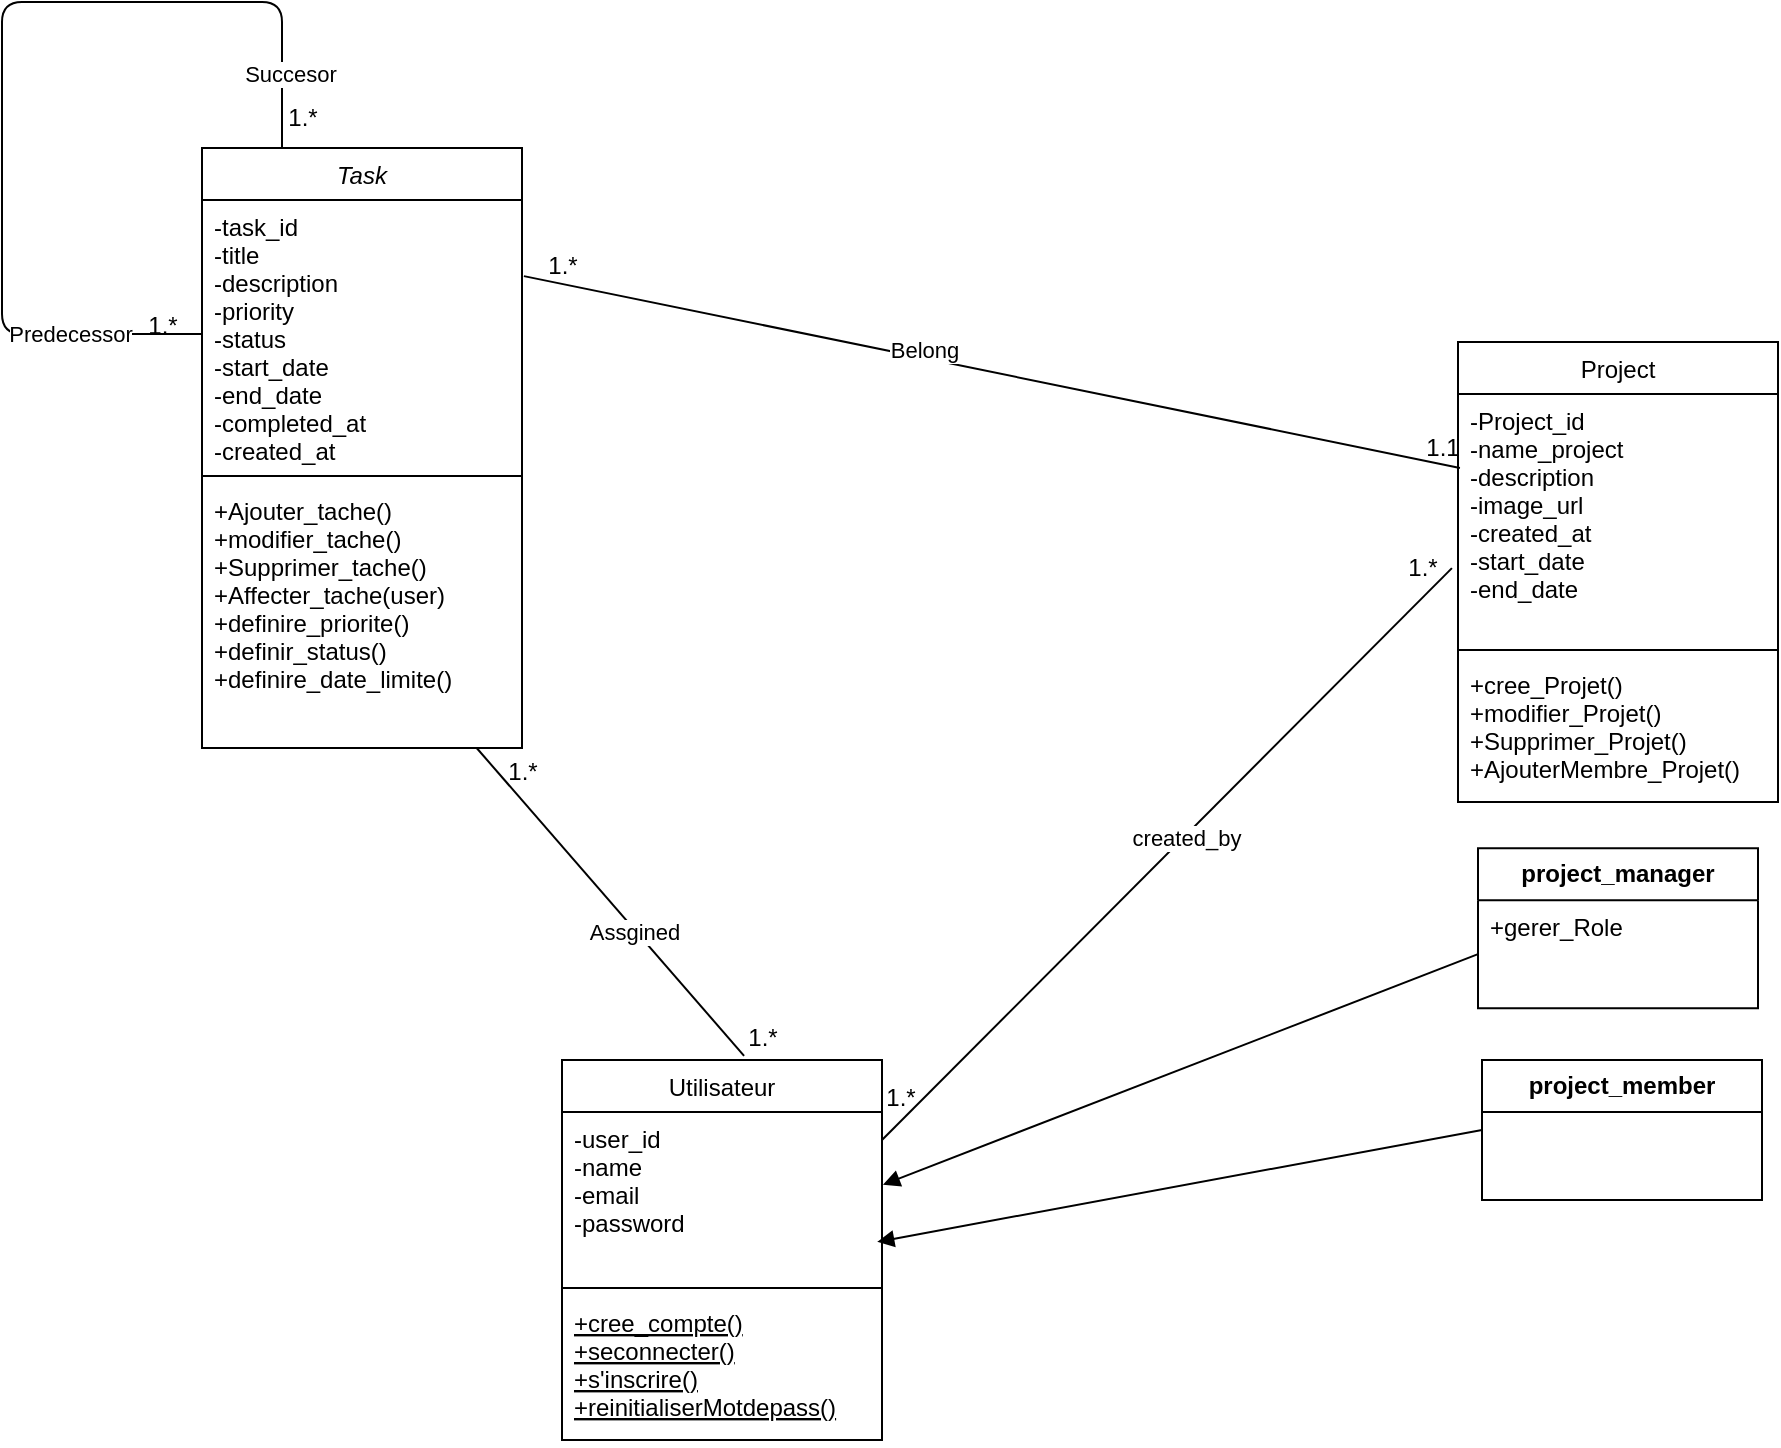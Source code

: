 <mxfile>
    <diagram id="C5RBs43oDa-KdzZeNtuy" name="Page-1">
        <mxGraphModel dx="2116" dy="1888" grid="1" gridSize="10" guides="1" tooltips="1" connect="1" arrows="1" fold="1" page="1" pageScale="1" pageWidth="827" pageHeight="1169" background="none" math="0" shadow="0">
            <root>
                <mxCell id="WIyWlLk6GJQsqaUBKTNV-0"/>
                <mxCell id="WIyWlLk6GJQsqaUBKTNV-1" parent="WIyWlLk6GJQsqaUBKTNV-0"/>
                <mxCell id="zkfFHV4jXpPFQw0GAbJ--0" value="Task" style="swimlane;fontStyle=2;align=center;verticalAlign=top;childLayout=stackLayout;horizontal=1;startSize=26;horizontalStack=0;resizeParent=1;resizeLast=0;collapsible=1;marginBottom=0;rounded=0;shadow=0;strokeWidth=1;" parent="WIyWlLk6GJQsqaUBKTNV-1" vertex="1">
                    <mxGeometry x="-120" y="-87" width="160" height="300" as="geometry">
                        <mxRectangle x="230" y="140" width="160" height="26" as="alternateBounds"/>
                    </mxGeometry>
                </mxCell>
                <mxCell id="zkfFHV4jXpPFQw0GAbJ--2" value="-task_id&#10;-title&#10;-description&#10;-priority&#10;-status&#10;-start_date&#10;-end_date&#10;-completed_at&#10;-created_at" style="text;align=left;verticalAlign=top;spacingLeft=4;spacingRight=4;overflow=hidden;rotatable=0;points=[[0,0.5],[1,0.5]];portConstraint=eastwest;rounded=0;shadow=0;html=0;" parent="zkfFHV4jXpPFQw0GAbJ--0" vertex="1">
                    <mxGeometry y="26" width="160" height="134" as="geometry"/>
                </mxCell>
                <mxCell id="zkfFHV4jXpPFQw0GAbJ--4" value="" style="line;html=1;strokeWidth=1;align=left;verticalAlign=middle;spacingTop=-1;spacingLeft=3;spacingRight=3;rotatable=0;labelPosition=right;points=[];portConstraint=eastwest;" parent="zkfFHV4jXpPFQw0GAbJ--0" vertex="1">
                    <mxGeometry y="160" width="160" height="8" as="geometry"/>
                </mxCell>
                <mxCell id="zkfFHV4jXpPFQw0GAbJ--5" value="+Ajouter_tache()&#10;+modifier_tache()&#10;+Supprimer_tache()&#10;+Affecter_tache(user)&#10;+definire_priorite()&#10;+definir_status()&#10;+definire_date_limite()" style="text;align=left;verticalAlign=top;spacingLeft=4;spacingRight=4;overflow=hidden;rotatable=0;points=[[0,0.5],[1,0.5]];portConstraint=eastwest;" parent="zkfFHV4jXpPFQw0GAbJ--0" vertex="1">
                    <mxGeometry y="168" width="160" height="132" as="geometry"/>
                </mxCell>
                <mxCell id="2" style="edgeStyle=none;html=1;exitX=0;exitY=0.5;exitDx=0;exitDy=0;entryX=0.25;entryY=0;entryDx=0;entryDy=0;endArrow=none;endFill=0;" edge="1" parent="zkfFHV4jXpPFQw0GAbJ--0" source="zkfFHV4jXpPFQw0GAbJ--2" target="zkfFHV4jXpPFQw0GAbJ--0">
                    <mxGeometry relative="1" as="geometry">
                        <mxPoint x="60" y="-53" as="targetPoint"/>
                        <Array as="points">
                            <mxPoint x="-100" y="93"/>
                            <mxPoint x="-100" y="-73"/>
                            <mxPoint x="40" y="-73"/>
                        </Array>
                    </mxGeometry>
                </mxCell>
                <mxCell id="zkfFHV4jXpPFQw0GAbJ--6" value="Utilisateur" style="swimlane;fontStyle=0;align=center;verticalAlign=top;childLayout=stackLayout;horizontal=1;startSize=26;horizontalStack=0;resizeParent=1;resizeLast=0;collapsible=1;marginBottom=0;rounded=0;shadow=0;strokeWidth=1;" parent="WIyWlLk6GJQsqaUBKTNV-1" vertex="1">
                    <mxGeometry x="60" y="369" width="160" height="190" as="geometry">
                        <mxRectangle x="130" y="380" width="160" height="26" as="alternateBounds"/>
                    </mxGeometry>
                </mxCell>
                <mxCell id="zkfFHV4jXpPFQw0GAbJ--7" value="-user_id&#10;-name&#10;-email&#10;-password" style="text;align=left;verticalAlign=top;spacingLeft=4;spacingRight=4;overflow=hidden;rotatable=0;points=[[0,0.5],[1,0.5]];portConstraint=eastwest;" parent="zkfFHV4jXpPFQw0GAbJ--6" vertex="1">
                    <mxGeometry y="26" width="160" height="84" as="geometry"/>
                </mxCell>
                <mxCell id="zkfFHV4jXpPFQw0GAbJ--9" value="" style="line;html=1;strokeWidth=1;align=left;verticalAlign=middle;spacingTop=-1;spacingLeft=3;spacingRight=3;rotatable=0;labelPosition=right;points=[];portConstraint=eastwest;" parent="zkfFHV4jXpPFQw0GAbJ--6" vertex="1">
                    <mxGeometry y="110" width="160" height="8" as="geometry"/>
                </mxCell>
                <mxCell id="zkfFHV4jXpPFQw0GAbJ--10" value="+cree_compte()&#10;+seconnecter()&#10;+s'inscrire()&#10;+reinitialiserMotdepass()&#10;" style="text;align=left;verticalAlign=top;spacingLeft=4;spacingRight=4;overflow=hidden;rotatable=0;points=[[0,0.5],[1,0.5]];portConstraint=eastwest;fontStyle=4" parent="zkfFHV4jXpPFQw0GAbJ--6" vertex="1">
                    <mxGeometry y="118" width="160" height="72" as="geometry"/>
                </mxCell>
                <mxCell id="zkfFHV4jXpPFQw0GAbJ--17" value="Project" style="swimlane;fontStyle=0;align=center;verticalAlign=top;childLayout=stackLayout;horizontal=1;startSize=26;horizontalStack=0;resizeParent=1;resizeLast=0;collapsible=1;marginBottom=0;rounded=0;shadow=0;strokeWidth=1;" parent="WIyWlLk6GJQsqaUBKTNV-1" vertex="1">
                    <mxGeometry x="508" y="10" width="160" height="230" as="geometry">
                        <mxRectangle x="550" y="140" width="160" height="26" as="alternateBounds"/>
                    </mxGeometry>
                </mxCell>
                <mxCell id="zkfFHV4jXpPFQw0GAbJ--18" value="-Project_id&#10;-name_project&#10;-description&#10;-image_url&#10;-created_at&#10;-start_date&#10;-end_date" style="text;align=left;verticalAlign=top;spacingLeft=4;spacingRight=4;overflow=hidden;rotatable=0;points=[[0,0.5],[1,0.5]];portConstraint=eastwest;" parent="zkfFHV4jXpPFQw0GAbJ--17" vertex="1">
                    <mxGeometry y="26" width="160" height="124" as="geometry"/>
                </mxCell>
                <mxCell id="zkfFHV4jXpPFQw0GAbJ--23" value="" style="line;html=1;strokeWidth=1;align=left;verticalAlign=middle;spacingTop=-1;spacingLeft=3;spacingRight=3;rotatable=0;labelPosition=right;points=[];portConstraint=eastwest;" parent="zkfFHV4jXpPFQw0GAbJ--17" vertex="1">
                    <mxGeometry y="150" width="160" height="8" as="geometry"/>
                </mxCell>
                <mxCell id="zkfFHV4jXpPFQw0GAbJ--24" value="+cree_Projet()&#10;+modifier_Projet()&#10;+Supprimer_Projet()&#10;+AjouterMembre_Projet()&#10;" style="text;align=left;verticalAlign=top;spacingLeft=4;spacingRight=4;overflow=hidden;rotatable=0;points=[[0,0.5],[1,0.5]];portConstraint=eastwest;" parent="zkfFHV4jXpPFQw0GAbJ--17" vertex="1">
                    <mxGeometry y="158" width="160" height="72" as="geometry"/>
                </mxCell>
                <mxCell id="7KVWSjKmgNf0fG1om803-24" value="&lt;b&gt;project_manager&lt;/b&gt;" style="swimlane;fontStyle=0;childLayout=stackLayout;horizontal=1;startSize=26;fillColor=none;horizontalStack=0;resizeParent=1;resizeParentMax=0;resizeLast=0;collapsible=1;marginBottom=0;whiteSpace=wrap;html=1;" parent="WIyWlLk6GJQsqaUBKTNV-1" vertex="1">
                    <mxGeometry x="518" y="263.09" width="140" height="80" as="geometry"/>
                </mxCell>
                <mxCell id="7KVWSjKmgNf0fG1om803-26" value="+gerer_Role" style="text;strokeColor=none;fillColor=none;align=left;verticalAlign=top;spacingLeft=4;spacingRight=4;overflow=hidden;rotatable=0;points=[[0,0.5],[1,0.5]];portConstraint=eastwest;whiteSpace=wrap;html=1;" parent="7KVWSjKmgNf0fG1om803-24" vertex="1">
                    <mxGeometry y="26" width="140" height="54" as="geometry"/>
                </mxCell>
                <mxCell id="7KVWSjKmgNf0fG1om803-28" value="&lt;b&gt;project_member&lt;br&gt;&lt;/b&gt;" style="swimlane;fontStyle=0;childLayout=stackLayout;horizontal=1;startSize=26;fillColor=none;horizontalStack=0;resizeParent=1;resizeParentMax=0;resizeLast=0;collapsible=1;marginBottom=0;whiteSpace=wrap;html=1;" parent="WIyWlLk6GJQsqaUBKTNV-1" vertex="1">
                    <mxGeometry x="520" y="369.0" width="140" height="70" as="geometry"/>
                </mxCell>
                <mxCell id="7KVWSjKmgNf0fG1om803-33" value="" style="html=1;verticalAlign=bottom;endArrow=block;curved=0;rounded=0;exitX=0;exitY=0.5;exitDx=0;exitDy=0;entryX=1.003;entryY=0.433;entryDx=0;entryDy=0;entryPerimeter=0;" parent="WIyWlLk6GJQsqaUBKTNV-1" source="7KVWSjKmgNf0fG1om803-26" target="zkfFHV4jXpPFQw0GAbJ--7" edge="1">
                    <mxGeometry width="80" relative="1" as="geometry">
                        <mxPoint x="380" y="270" as="sourcePoint"/>
                        <mxPoint x="300" y="380" as="targetPoint"/>
                    </mxGeometry>
                </mxCell>
                <mxCell id="7KVWSjKmgNf0fG1om803-34" value="" style="html=1;verticalAlign=bottom;endArrow=block;curved=0;rounded=0;entryX=0.985;entryY=0.773;entryDx=0;entryDy=0;entryPerimeter=0;exitX=0;exitY=0.5;exitDx=0;exitDy=0;" parent="WIyWlLk6GJQsqaUBKTNV-1" source="7KVWSjKmgNf0fG1om803-28" target="zkfFHV4jXpPFQw0GAbJ--7" edge="1">
                    <mxGeometry width="80" relative="1" as="geometry">
                        <mxPoint x="460" y="500" as="sourcePoint"/>
                        <mxPoint x="460" y="270" as="targetPoint"/>
                    </mxGeometry>
                </mxCell>
                <mxCell id="7KVWSjKmgNf0fG1om803-38" value="" style="endArrow=none;html=1;rounded=0;entryX=-0.019;entryY=0.702;entryDx=0;entryDy=0;entryPerimeter=0;exitX=1;exitY=0.167;exitDx=0;exitDy=0;exitPerimeter=0;" parent="WIyWlLk6GJQsqaUBKTNV-1" source="zkfFHV4jXpPFQw0GAbJ--7" target="zkfFHV4jXpPFQw0GAbJ--18" edge="1">
                    <mxGeometry width="50" height="50" relative="1" as="geometry">
                        <mxPoint x="400" y="310" as="sourcePoint"/>
                        <mxPoint x="450" y="260" as="targetPoint"/>
                    </mxGeometry>
                </mxCell>
                <mxCell id="7KVWSjKmgNf0fG1om803-46" value="created_by" style="edgeLabel;html=1;align=center;verticalAlign=middle;resizable=0;points=[];" parent="7KVWSjKmgNf0fG1om803-38" vertex="1" connectable="0">
                    <mxGeometry x="0.059" y="-1" relative="1" as="geometry">
                        <mxPoint as="offset"/>
                    </mxGeometry>
                </mxCell>
                <mxCell id="7KVWSjKmgNf0fG1om803-40" value="1.*" style="text;html=1;align=center;verticalAlign=middle;resizable=0;points=[];autosize=1;strokeColor=none;fillColor=none;" parent="WIyWlLk6GJQsqaUBKTNV-1" vertex="1">
                    <mxGeometry x="470" y="108" width="40" height="30" as="geometry"/>
                </mxCell>
                <mxCell id="7KVWSjKmgNf0fG1om803-42" value="" style="endArrow=none;html=1;rounded=0;entryX=0.006;entryY=0.298;entryDx=0;entryDy=0;entryPerimeter=0;exitX=1.006;exitY=0.284;exitDx=0;exitDy=0;exitPerimeter=0;" parent="WIyWlLk6GJQsqaUBKTNV-1" source="zkfFHV4jXpPFQw0GAbJ--2" target="zkfFHV4jXpPFQw0GAbJ--18" edge="1">
                    <mxGeometry width="50" height="50" relative="1" as="geometry">
                        <mxPoint x="360" y="120" as="sourcePoint"/>
                        <mxPoint x="410" y="70" as="targetPoint"/>
                    </mxGeometry>
                </mxCell>
                <mxCell id="7KVWSjKmgNf0fG1om803-45" value="Belong" style="edgeLabel;html=1;align=center;verticalAlign=middle;resizable=0;points=[];" parent="7KVWSjKmgNf0fG1om803-42" vertex="1" connectable="0">
                    <mxGeometry x="-0.151" y="4" relative="1" as="geometry">
                        <mxPoint as="offset"/>
                    </mxGeometry>
                </mxCell>
                <mxCell id="7KVWSjKmgNf0fG1om803-43" value="1.*" style="text;html=1;align=center;verticalAlign=middle;resizable=0;points=[];autosize=1;strokeColor=none;fillColor=none;" parent="WIyWlLk6GJQsqaUBKTNV-1" vertex="1">
                    <mxGeometry x="40" y="-43" width="40" height="30" as="geometry"/>
                </mxCell>
                <mxCell id="7KVWSjKmgNf0fG1om803-44" value="1.1" style="text;html=1;align=center;verticalAlign=middle;resizable=0;points=[];autosize=1;strokeColor=none;fillColor=none;" parent="WIyWlLk6GJQsqaUBKTNV-1" vertex="1">
                    <mxGeometry x="480" y="48" width="40" height="30" as="geometry"/>
                </mxCell>
                <mxCell id="7KVWSjKmgNf0fG1om803-47" value="" style="endArrow=none;html=1;rounded=0;exitX=0.569;exitY=-0.011;exitDx=0;exitDy=0;exitPerimeter=0;" parent="WIyWlLk6GJQsqaUBKTNV-1" source="zkfFHV4jXpPFQw0GAbJ--6" target="zkfFHV4jXpPFQw0GAbJ--5" edge="1">
                    <mxGeometry width="50" height="50" relative="1" as="geometry">
                        <mxPoint x="205" y="350" as="sourcePoint"/>
                        <mxPoint x="255" y="300" as="targetPoint"/>
                    </mxGeometry>
                </mxCell>
                <mxCell id="7KVWSjKmgNf0fG1om803-48" value="Assgined" style="edgeLabel;html=1;align=center;verticalAlign=middle;resizable=0;points=[];" parent="7KVWSjKmgNf0fG1om803-47" vertex="1" connectable="0">
                    <mxGeometry x="-0.185" y="1" relative="1" as="geometry">
                        <mxPoint as="offset"/>
                    </mxGeometry>
                </mxCell>
                <mxCell id="7KVWSjKmgNf0fG1om803-49" value="1.*" style="text;html=1;align=center;verticalAlign=middle;resizable=0;points=[];autosize=1;strokeColor=none;fillColor=none;" parent="WIyWlLk6GJQsqaUBKTNV-1" vertex="1">
                    <mxGeometry x="140" y="343.09" width="40" height="30" as="geometry"/>
                </mxCell>
                <mxCell id="7KVWSjKmgNf0fG1om803-52" value="1.*" style="text;html=1;align=center;verticalAlign=middle;resizable=0;points=[];autosize=1;strokeColor=none;fillColor=none;" parent="WIyWlLk6GJQsqaUBKTNV-1" vertex="1">
                    <mxGeometry x="20" y="210" width="40" height="30" as="geometry"/>
                </mxCell>
                <mxCell id="7KVWSjKmgNf0fG1om803-39" value="1.*" style="text;html=1;align=center;verticalAlign=middle;resizable=0;points=[];autosize=1;strokeColor=none;fillColor=none;" parent="WIyWlLk6GJQsqaUBKTNV-1" vertex="1">
                    <mxGeometry x="209" y="373" width="40" height="30" as="geometry"/>
                </mxCell>
                <mxCell id="3" value="1.*" style="text;html=1;align=center;verticalAlign=middle;resizable=0;points=[];autosize=1;strokeColor=none;fillColor=none;" vertex="1" parent="WIyWlLk6GJQsqaUBKTNV-1">
                    <mxGeometry x="-160" y="-13" width="40" height="30" as="geometry"/>
                </mxCell>
                <mxCell id="4" value="1.*" style="text;html=1;align=center;verticalAlign=middle;resizable=0;points=[];autosize=1;strokeColor=none;fillColor=none;" vertex="1" parent="WIyWlLk6GJQsqaUBKTNV-1">
                    <mxGeometry x="-90" y="-117" width="40" height="30" as="geometry"/>
                </mxCell>
                <mxCell id="5" value="Predecessor" style="edgeLabel;html=1;align=center;verticalAlign=middle;resizable=0;points=[];" vertex="1" connectable="0" parent="WIyWlLk6GJQsqaUBKTNV-1">
                    <mxGeometry x="-169.999" y="9.997" as="geometry">
                        <mxPoint x="-16" y="-4" as="offset"/>
                    </mxGeometry>
                </mxCell>
                <mxCell id="6" value="Succesor" style="edgeLabel;html=1;align=center;verticalAlign=middle;resizable=0;points=[];" vertex="1" connectable="0" parent="WIyWlLk6GJQsqaUBKTNV-1">
                    <mxGeometry x="-59.999" y="-120.003" as="geometry">
                        <mxPoint x="-16" y="-4" as="offset"/>
                    </mxGeometry>
                </mxCell>
            </root>
        </mxGraphModel>
    </diagram>
</mxfile>